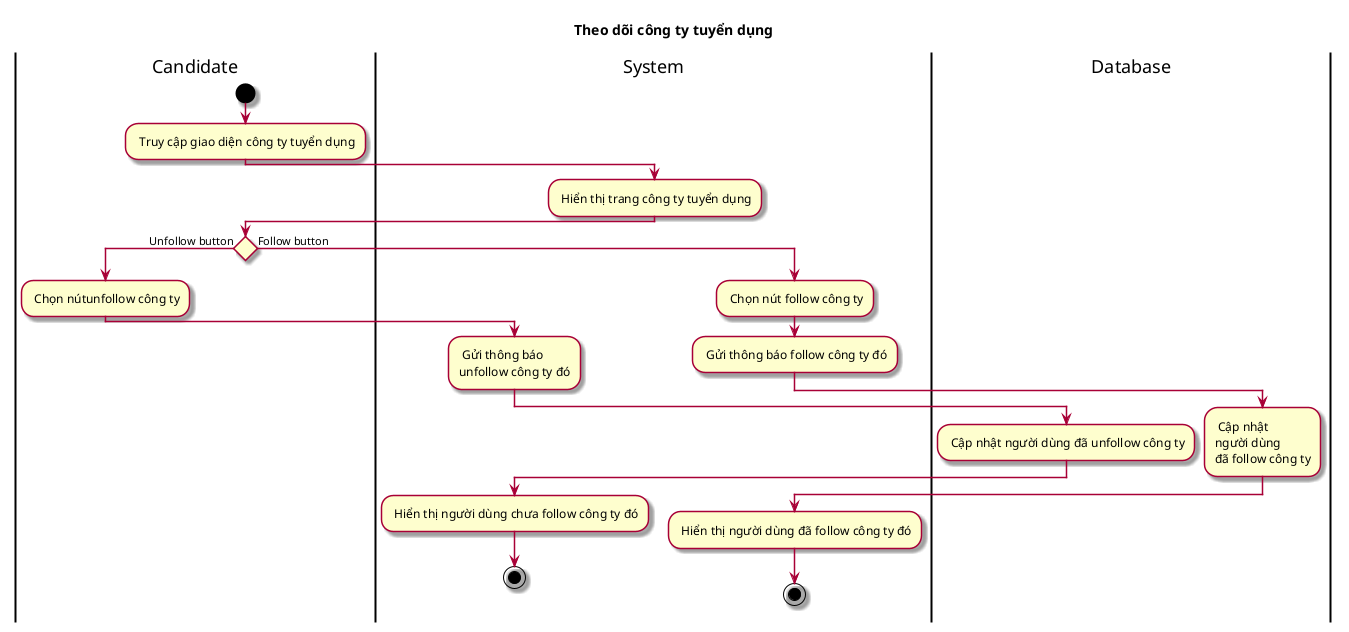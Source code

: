@startuml ActTheoDoiCongTyTuyenDung

skin rose
title Theo dõi công ty tuyển dụng

|Candidate|
start
: Truy cập giao diện công ty tuyển dụng;
|System|
: Hiển thị trang công ty tuyển dụng;
|Candidate|
if () then (Unfollow button)
: Chọn nútunfollow công ty;
|System|
: Gửi thông báo\nunfollow công ty đó;
|Database|
: Cập nhật người dùng đã unfollow công ty;
|System|
: Hiển thị người dùng chưa follow công ty đó; 
stop
else (Follow button)
: Chọn nút follow công ty;
|System|
: Gửi thông báo follow công ty đó;
|Database|
: Cập nhật\nngười dùng\nđã follow công ty;
|System|
: Hiển thị người dùng đã follow công ty đó; 
stop
@enduml
